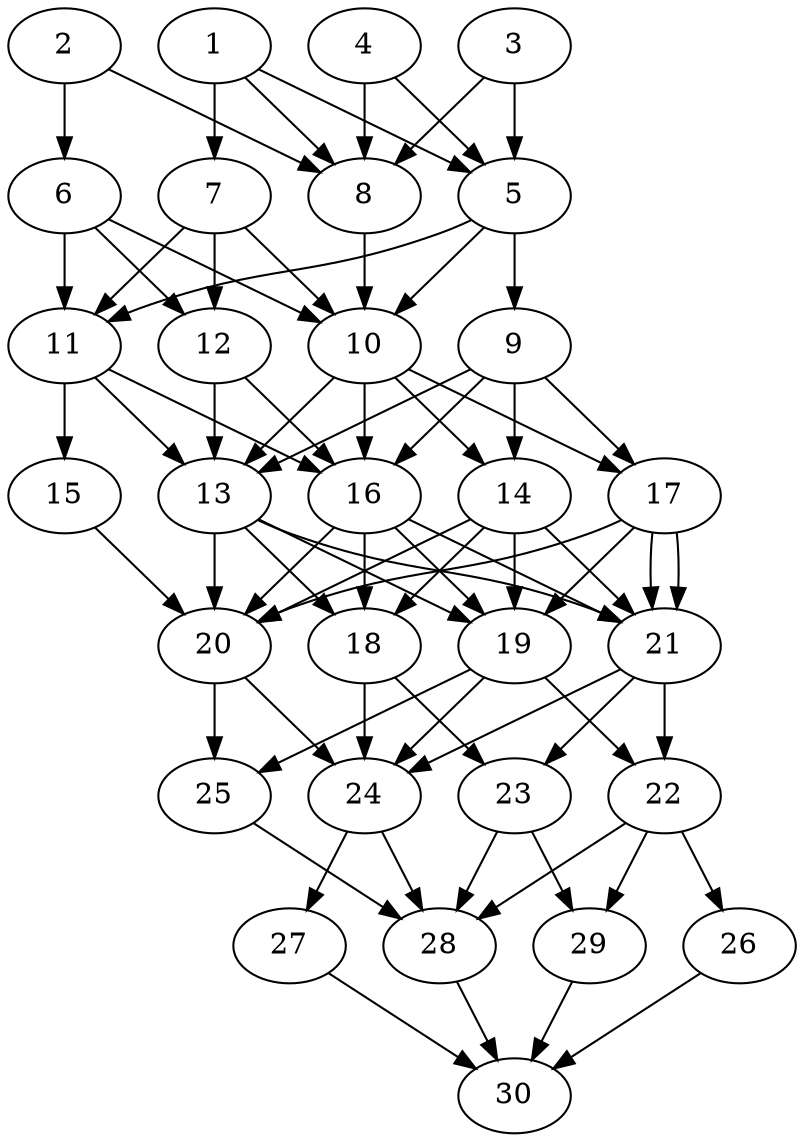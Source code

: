 // DAG automatically generated by daggen at Thu Oct  3 14:04:17 2019
// ./daggen --dot -n 30 --ccr 0.3 --fat 0.5 --regular 0.9 --density 0.9 --mindata 5242880 --maxdata 52428800 
digraph G {
  1 [size="156112213", alpha="0.10", expect_size="46833664"] 
  1 -> 5 [size ="46833664"]
  1 -> 7 [size ="46833664"]
  1 -> 8 [size ="46833664"]
  2 [size="168096427", alpha="0.10", expect_size="50428928"] 
  2 -> 6 [size ="50428928"]
  2 -> 8 [size ="50428928"]
  3 [size="27975680", alpha="0.01", expect_size="8392704"] 
  3 -> 5 [size ="8392704"]
  3 -> 8 [size ="8392704"]
  4 [size="104325120", alpha="0.13", expect_size="31297536"] 
  4 -> 5 [size ="31297536"]
  4 -> 8 [size ="31297536"]
  5 [size="105472000", alpha="0.02", expect_size="31641600"] 
  5 -> 9 [size ="31641600"]
  5 -> 10 [size ="31641600"]
  5 -> 11 [size ="31641600"]
  6 [size="108288000", alpha="0.07", expect_size="32486400"] 
  6 -> 10 [size ="32486400"]
  6 -> 11 [size ="32486400"]
  6 -> 12 [size ="32486400"]
  7 [size="106598400", alpha="0.15", expect_size="31979520"] 
  7 -> 10 [size ="31979520"]
  7 -> 11 [size ="31979520"]
  7 -> 12 [size ="31979520"]
  8 [size="55391573", alpha="0.02", expect_size="16617472"] 
  8 -> 10 [size ="16617472"]
  9 [size="110257493", alpha="0.20", expect_size="33077248"] 
  9 -> 13 [size ="33077248"]
  9 -> 14 [size ="33077248"]
  9 -> 16 [size ="33077248"]
  9 -> 17 [size ="33077248"]
  10 [size="146578773", alpha="0.08", expect_size="43973632"] 
  10 -> 13 [size ="43973632"]
  10 -> 14 [size ="43973632"]
  10 -> 16 [size ="43973632"]
  10 -> 17 [size ="43973632"]
  11 [size="32167253", alpha="0.12", expect_size="9650176"] 
  11 -> 13 [size ="9650176"]
  11 -> 15 [size ="9650176"]
  11 -> 16 [size ="9650176"]
  12 [size="111933440", alpha="0.16", expect_size="33580032"] 
  12 -> 13 [size ="33580032"]
  12 -> 16 [size ="33580032"]
  13 [size="35215360", alpha="0.03", expect_size="10564608"] 
  13 -> 18 [size ="10564608"]
  13 -> 19 [size ="10564608"]
  13 -> 20 [size ="10564608"]
  13 -> 21 [size ="10564608"]
  14 [size="43212800", alpha="0.07", expect_size="12963840"] 
  14 -> 18 [size ="12963840"]
  14 -> 19 [size ="12963840"]
  14 -> 20 [size ="12963840"]
  14 -> 21 [size ="12963840"]
  15 [size="142735360", alpha="0.02", expect_size="42820608"] 
  15 -> 20 [size ="42820608"]
  16 [size="162317653", alpha="0.09", expect_size="48695296"] 
  16 -> 18 [size ="48695296"]
  16 -> 19 [size ="48695296"]
  16 -> 20 [size ="48695296"]
  16 -> 21 [size ="48695296"]
  17 [size="57579520", alpha="0.06", expect_size="17273856"] 
  17 -> 19 [size ="17273856"]
  17 -> 20 [size ="17273856"]
  17 -> 21 [size ="17273856"]
  17 -> 21 [size ="17273856"]
  18 [size="20978347", alpha="0.01", expect_size="6293504"] 
  18 -> 23 [size ="6293504"]
  18 -> 24 [size ="6293504"]
  19 [size="39393280", alpha="0.20", expect_size="11817984"] 
  19 -> 22 [size ="11817984"]
  19 -> 24 [size ="11817984"]
  19 -> 25 [size ="11817984"]
  20 [size="36969813", alpha="0.03", expect_size="11090944"] 
  20 -> 24 [size ="11090944"]
  20 -> 25 [size ="11090944"]
  21 [size="98191360", alpha="0.04", expect_size="29457408"] 
  21 -> 22 [size ="29457408"]
  21 -> 23 [size ="29457408"]
  21 -> 24 [size ="29457408"]
  22 [size="35089067", alpha="0.04", expect_size="10526720"] 
  22 -> 26 [size ="10526720"]
  22 -> 28 [size ="10526720"]
  22 -> 29 [size ="10526720"]
  23 [size="162474667", alpha="0.06", expect_size="48742400"] 
  23 -> 28 [size ="48742400"]
  23 -> 29 [size ="48742400"]
  24 [size="25815040", alpha="0.19", expect_size="7744512"] 
  24 -> 27 [size ="7744512"]
  24 -> 28 [size ="7744512"]
  25 [size="81844907", alpha="0.02", expect_size="24553472"] 
  25 -> 28 [size ="24553472"]
  26 [size="94085120", alpha="0.18", expect_size="28225536"] 
  26 -> 30 [size ="28225536"]
  27 [size="168458240", alpha="0.04", expect_size="50537472"] 
  27 -> 30 [size ="50537472"]
  28 [size="57729707", alpha="0.16", expect_size="17318912"] 
  28 -> 30 [size ="17318912"]
  29 [size="62259200", alpha="0.19", expect_size="18677760"] 
  29 -> 30 [size ="18677760"]
  30 [size="61794987", alpha="0.18", expect_size="18538496"] 
}
